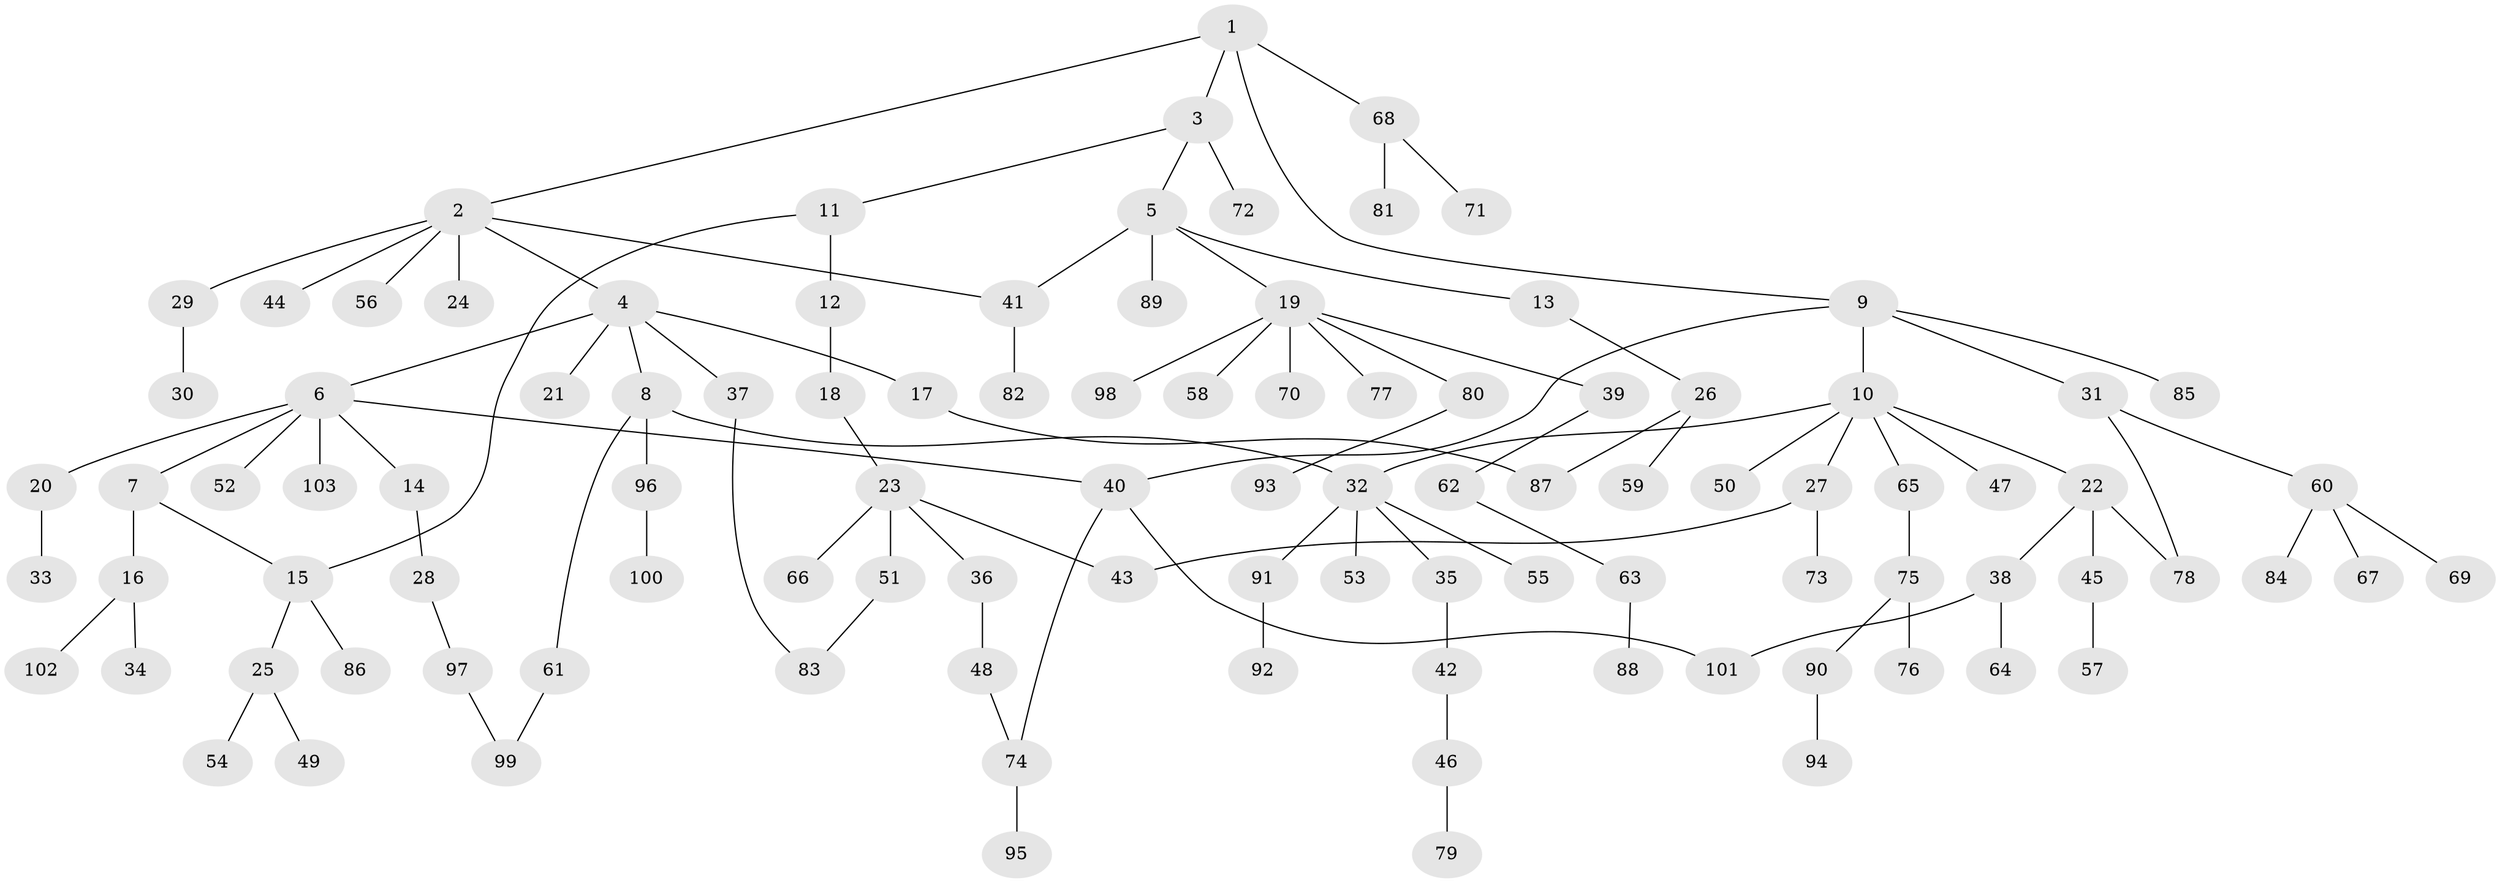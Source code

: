 // coarse degree distribution, {3: 0.1095890410958904, 2: 0.3835616438356164, 4: 0.0958904109589041, 5: 0.0273972602739726, 6: 0.0547945205479452, 1: 0.3287671232876712}
// Generated by graph-tools (version 1.1) at 2025/36/03/04/25 23:36:00]
// undirected, 103 vertices, 113 edges
graph export_dot {
  node [color=gray90,style=filled];
  1;
  2;
  3;
  4;
  5;
  6;
  7;
  8;
  9;
  10;
  11;
  12;
  13;
  14;
  15;
  16;
  17;
  18;
  19;
  20;
  21;
  22;
  23;
  24;
  25;
  26;
  27;
  28;
  29;
  30;
  31;
  32;
  33;
  34;
  35;
  36;
  37;
  38;
  39;
  40;
  41;
  42;
  43;
  44;
  45;
  46;
  47;
  48;
  49;
  50;
  51;
  52;
  53;
  54;
  55;
  56;
  57;
  58;
  59;
  60;
  61;
  62;
  63;
  64;
  65;
  66;
  67;
  68;
  69;
  70;
  71;
  72;
  73;
  74;
  75;
  76;
  77;
  78;
  79;
  80;
  81;
  82;
  83;
  84;
  85;
  86;
  87;
  88;
  89;
  90;
  91;
  92;
  93;
  94;
  95;
  96;
  97;
  98;
  99;
  100;
  101;
  102;
  103;
  1 -- 2;
  1 -- 3;
  1 -- 9;
  1 -- 68;
  2 -- 4;
  2 -- 24;
  2 -- 29;
  2 -- 41;
  2 -- 44;
  2 -- 56;
  3 -- 5;
  3 -- 11;
  3 -- 72;
  4 -- 6;
  4 -- 8;
  4 -- 17;
  4 -- 21;
  4 -- 37;
  5 -- 13;
  5 -- 19;
  5 -- 89;
  5 -- 41;
  6 -- 7;
  6 -- 14;
  6 -- 20;
  6 -- 52;
  6 -- 103;
  6 -- 40;
  7 -- 16;
  7 -- 15;
  8 -- 61;
  8 -- 96;
  8 -- 32;
  9 -- 10;
  9 -- 31;
  9 -- 40;
  9 -- 85;
  10 -- 22;
  10 -- 27;
  10 -- 32;
  10 -- 47;
  10 -- 50;
  10 -- 65;
  11 -- 12;
  11 -- 15;
  12 -- 18;
  13 -- 26;
  14 -- 28;
  15 -- 25;
  15 -- 86;
  16 -- 34;
  16 -- 102;
  17 -- 87;
  18 -- 23;
  19 -- 39;
  19 -- 58;
  19 -- 70;
  19 -- 77;
  19 -- 80;
  19 -- 98;
  20 -- 33;
  22 -- 38;
  22 -- 45;
  22 -- 78;
  23 -- 36;
  23 -- 43;
  23 -- 51;
  23 -- 66;
  25 -- 49;
  25 -- 54;
  26 -- 59;
  26 -- 87;
  27 -- 73;
  27 -- 43;
  28 -- 97;
  29 -- 30;
  31 -- 60;
  31 -- 78;
  32 -- 35;
  32 -- 53;
  32 -- 55;
  32 -- 91;
  35 -- 42;
  36 -- 48;
  37 -- 83;
  38 -- 64;
  38 -- 101;
  39 -- 62;
  40 -- 101;
  40 -- 74;
  41 -- 82;
  42 -- 46;
  45 -- 57;
  46 -- 79;
  48 -- 74;
  51 -- 83;
  60 -- 67;
  60 -- 69;
  60 -- 84;
  61 -- 99;
  62 -- 63;
  63 -- 88;
  65 -- 75;
  68 -- 71;
  68 -- 81;
  74 -- 95;
  75 -- 76;
  75 -- 90;
  80 -- 93;
  90 -- 94;
  91 -- 92;
  96 -- 100;
  97 -- 99;
}
